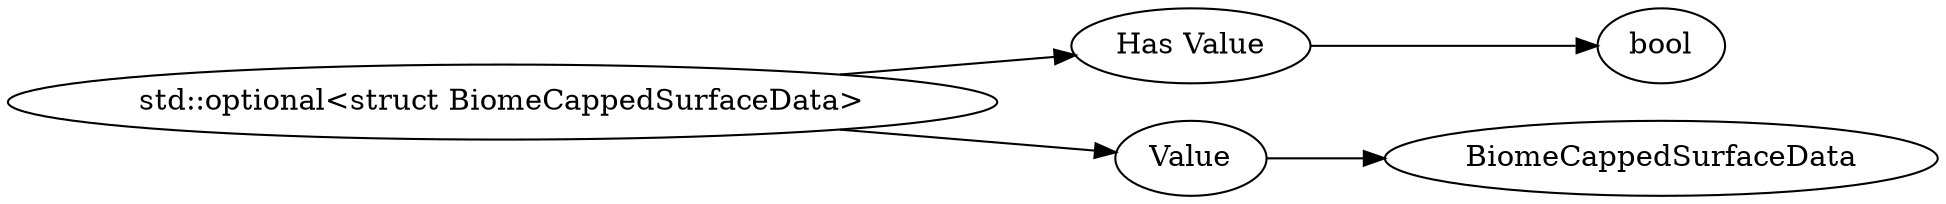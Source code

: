 digraph "std::optional<struct BiomeCappedSurfaceData>" {
rankdir = LR
241
241 -> 242
242 -> 243
241 -> 244
244 -> 264

241 [label="std::optional<struct BiomeCappedSurfaceData>",comment="name: \"std::optional<struct BiomeCappedSurfaceData>\", typeName: \"\", id: 241, branchId: 0, recurseId: -1, attributes: 0, notes: \"\""];
242 [label="Has Value",comment="name: \"Has Value\", typeName: \"\", id: 242, branchId: 0, recurseId: -1, attributes: 0, notes: \"If true, follow with appropriate data type, otherwise nothing\""];
243 [label="bool",comment="name: \"bool\", typeName: \"\", id: 243, branchId: 0, recurseId: -1, attributes: 512, notes: \"\""];
244 [label="Value",comment="name: \"Value\", typeName: \"BiomeCappedSurfaceData\", id: 244, branchId: 0, recurseId: -1, attributes: 256, notes: \"\""];
264 [label="BiomeCappedSurfaceData",comment="name: \"BiomeCappedSurfaceData\", typeName: \"\", id: 264, branchId: 0, recurseId: -1, attributes: 512, notes: \"\""];
{ rank = max;243;264}

}

